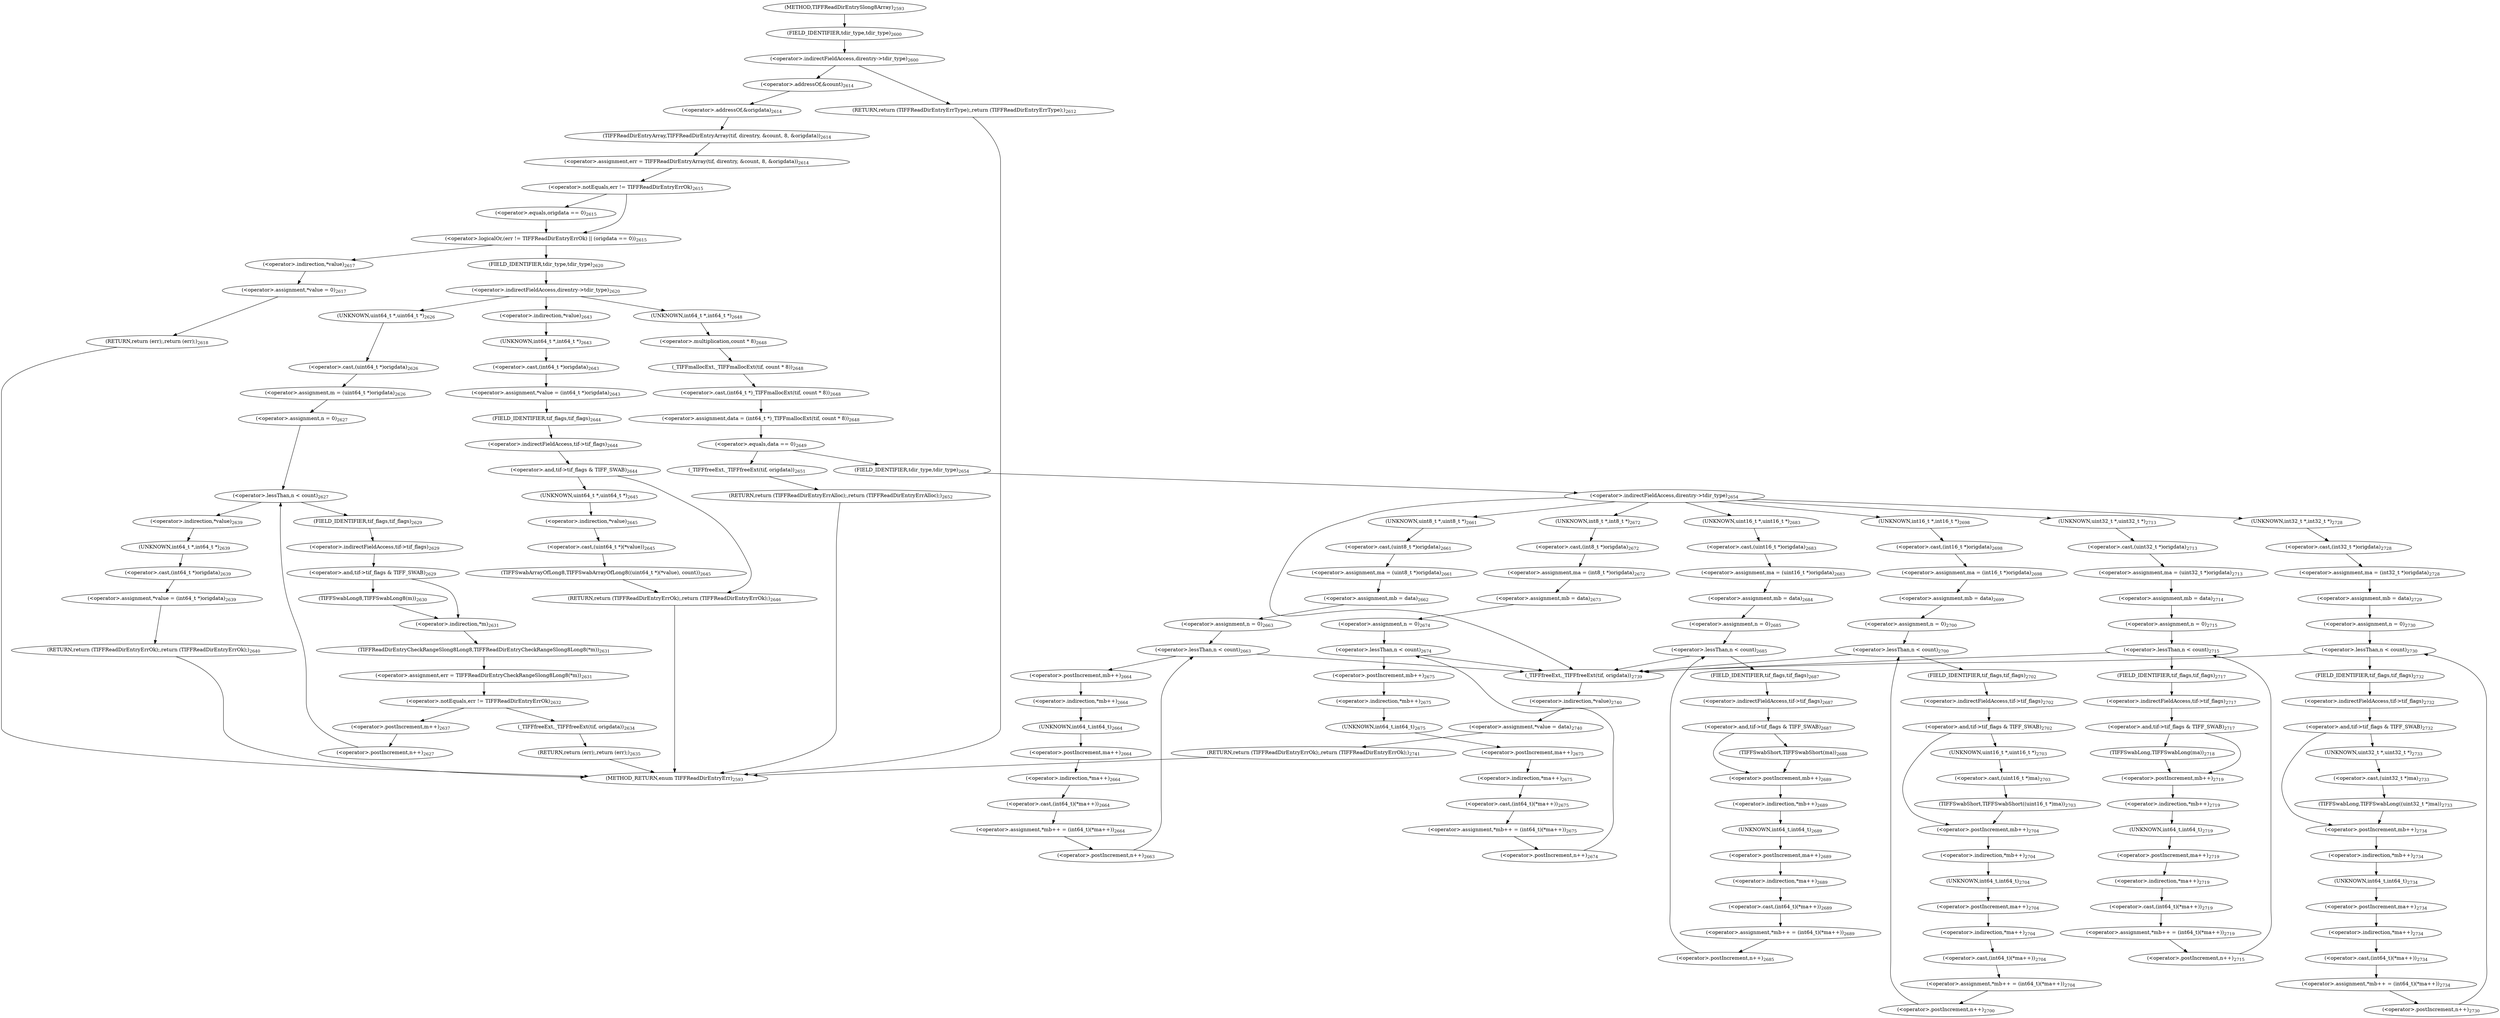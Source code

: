 digraph "TIFFReadDirEntrySlong8Array" {  
"84600" [label = <(&lt;operator&gt;.assignment,err = TIFFReadDirEntryArray(tif, direntry, &amp;count, 8, &amp;origdata))<SUB>2614</SUB>> ]
"84708" [label = <(&lt;operator&gt;.assignment,data = (int64_t *)_TIFFmallocExt(tif, count * 8))<SUB>2648</SUB>> ]
"84980" [label = <(_TIFFfreeExt,_TIFFfreeExt(tif, origdata))<SUB>2739</SUB>> ]
"84983" [label = <(&lt;operator&gt;.assignment,*value = data)<SUB>2740</SUB>> ]
"84987" [label = <(RETURN,return (TIFFReadDirEntryErrOk);,return (TIFFReadDirEntryErrOk);)<SUB>2741</SUB>> ]
"84576" [label = <(&lt;operator&gt;.indirectFieldAccess,direntry-&gt;tdir_type)<SUB>2600</SUB>> ]
"84602" [label = <(TIFFReadDirEntryArray,TIFFReadDirEntryArray(tif, direntry, &amp;count, 8, &amp;origdata))<SUB>2614</SUB>> ]
"84611" [label = <(&lt;operator&gt;.logicalOr,(err != TIFFReadDirEntryErrOk) || (origdata == 0))<SUB>2615</SUB>> ]
"84626" [label = <(&lt;operator&gt;.indirectFieldAccess,direntry-&gt;tdir_type)<SUB>2620</SUB>> ]
"84710" [label = <(&lt;operator&gt;.cast,(int64_t *)_TIFFmallocExt(tif, count * 8))<SUB>2648</SUB>> ]
"84718" [label = <(&lt;operator&gt;.equals,data == 0)<SUB>2649</SUB>> ]
"84728" [label = <(&lt;operator&gt;.indirectFieldAccess,direntry-&gt;tdir_type)<SUB>2654</SUB>> ]
"84984" [label = <(&lt;operator&gt;.indirection,*value)<SUB>2740</SUB>> ]
"84578" [label = <(FIELD_IDENTIFIER,tdir_type,tdir_type)<SUB>2600</SUB>> ]
"84598" [label = <(RETURN,return (TIFFReadDirEntryErrType);,return (TIFFReadDirEntryErrType);)<SUB>2612</SUB>> ]
"84605" [label = <(&lt;operator&gt;.addressOf,&amp;count)<SUB>2614</SUB>> ]
"84608" [label = <(&lt;operator&gt;.addressOf,&amp;origdata)<SUB>2614</SUB>> ]
"84612" [label = <(&lt;operator&gt;.notEquals,err != TIFFReadDirEntryErrOk)<SUB>2615</SUB>> ]
"84615" [label = <(&lt;operator&gt;.equals,origdata == 0)<SUB>2615</SUB>> ]
"84619" [label = <(&lt;operator&gt;.assignment,*value = 0)<SUB>2617</SUB>> ]
"84623" [label = <(RETURN,return (err);,return (err);)<SUB>2618</SUB>> ]
"84628" [label = <(FIELD_IDENTIFIER,tdir_type,tdir_type)<SUB>2620</SUB>> ]
"84687" [label = <(&lt;operator&gt;.assignment,*value = (int64_t *)origdata)<SUB>2643</SUB>> ]
"84706" [label = <(RETURN,return (TIFFReadDirEntryErrOk);,return (TIFFReadDirEntryErrOk);)<SUB>2646</SUB>> ]
"84711" [label = <(UNKNOWN,int64_t *,int64_t *)<SUB>2648</SUB>> ]
"84712" [label = <(_TIFFmallocExt,_TIFFmallocExt(tif, count * 8))<SUB>2648</SUB>> ]
"84722" [label = <(_TIFFfreeExt,_TIFFfreeExt(tif, origdata))<SUB>2651</SUB>> ]
"84725" [label = <(RETURN,return (TIFFReadDirEntryErrAlloc);,return (TIFFReadDirEntryErrAlloc);)<SUB>2652</SUB>> ]
"84730" [label = <(FIELD_IDENTIFIER,tdir_type,tdir_type)<SUB>2654</SUB>> ]
"84620" [label = <(&lt;operator&gt;.indirection,*value)<SUB>2617</SUB>> ]
"84635" [label = <(&lt;operator&gt;.assignment,m = (uint64_t *)origdata)<SUB>2626</SUB>> ]
"84677" [label = <(&lt;operator&gt;.assignment,*value = (int64_t *)origdata)<SUB>2639</SUB>> ]
"84683" [label = <(RETURN,return (TIFFReadDirEntryErrOk);,return (TIFFReadDirEntryErrOk);)<SUB>2640</SUB>> ]
"84688" [label = <(&lt;operator&gt;.indirection,*value)<SUB>2643</SUB>> ]
"84690" [label = <(&lt;operator&gt;.cast,(int64_t *)origdata)<SUB>2643</SUB>> ]
"84694" [label = <(&lt;operator&gt;.and,tif-&gt;tif_flags &amp; TIFF_SWAB)<SUB>2644</SUB>> ]
"84714" [label = <(&lt;operator&gt;.multiplication,count * 8)<SUB>2648</SUB>> ]
"84738" [label = <(&lt;operator&gt;.assignment,ma = (uint8_t *)origdata)<SUB>2661</SUB>> ]
"84743" [label = <(&lt;operator&gt;.assignment,mb = data)<SUB>2662</SUB>> ]
"84772" [label = <(&lt;operator&gt;.assignment,ma = (int8_t *)origdata)<SUB>2672</SUB>> ]
"84777" [label = <(&lt;operator&gt;.assignment,mb = data)<SUB>2673</SUB>> ]
"84806" [label = <(&lt;operator&gt;.assignment,ma = (uint16_t *)origdata)<SUB>2683</SUB>> ]
"84811" [label = <(&lt;operator&gt;.assignment,mb = data)<SUB>2684</SUB>> ]
"84850" [label = <(&lt;operator&gt;.assignment,ma = (int16_t *)origdata)<SUB>2698</SUB>> ]
"84855" [label = <(&lt;operator&gt;.assignment,mb = data)<SUB>2699</SUB>> ]
"84896" [label = <(&lt;operator&gt;.assignment,ma = (uint32_t *)origdata)<SUB>2713</SUB>> ]
"84901" [label = <(&lt;operator&gt;.assignment,mb = data)<SUB>2714</SUB>> ]
"84940" [label = <(&lt;operator&gt;.assignment,ma = (int32_t *)origdata)<SUB>2728</SUB>> ]
"84945" [label = <(&lt;operator&gt;.assignment,mb = data)<SUB>2729</SUB>> ]
"84637" [label = <(&lt;operator&gt;.cast,(uint64_t *)origdata)<SUB>2626</SUB>> ]
"84645" [label = <(&lt;operator&gt;.lessThan,n &lt; count)<SUB>2627</SUB>> ]
"84648" [label = <(&lt;operator&gt;.postIncrement,n++)<SUB>2627</SUB>> ]
"84678" [label = <(&lt;operator&gt;.indirection,*value)<SUB>2639</SUB>> ]
"84680" [label = <(&lt;operator&gt;.cast,(int64_t *)origdata)<SUB>2639</SUB>> ]
"84691" [label = <(UNKNOWN,int64_t *,int64_t *)<SUB>2643</SUB>> ]
"84695" [label = <(&lt;operator&gt;.indirectFieldAccess,tif-&gt;tif_flags)<SUB>2644</SUB>> ]
"84700" [label = <(TIFFSwabArrayOfLong8,TIFFSwabArrayOfLong8((uint64_t *)(*value), count))<SUB>2645</SUB>> ]
"84740" [label = <(&lt;operator&gt;.cast,(uint8_t *)origdata)<SUB>2661</SUB>> ]
"84751" [label = <(&lt;operator&gt;.lessThan,n &lt; count)<SUB>2663</SUB>> ]
"84754" [label = <(&lt;operator&gt;.postIncrement,n++)<SUB>2663</SUB>> ]
"84756" [label = <(&lt;operator&gt;.assignment,*mb++ = (int64_t)(*ma++))<SUB>2664</SUB>> ]
"84774" [label = <(&lt;operator&gt;.cast,(int8_t *)origdata)<SUB>2672</SUB>> ]
"84785" [label = <(&lt;operator&gt;.lessThan,n &lt; count)<SUB>2674</SUB>> ]
"84788" [label = <(&lt;operator&gt;.postIncrement,n++)<SUB>2674</SUB>> ]
"84790" [label = <(&lt;operator&gt;.assignment,*mb++ = (int64_t)(*ma++))<SUB>2675</SUB>> ]
"84808" [label = <(&lt;operator&gt;.cast,(uint16_t *)origdata)<SUB>2683</SUB>> ]
"84819" [label = <(&lt;operator&gt;.lessThan,n &lt; count)<SUB>2685</SUB>> ]
"84822" [label = <(&lt;operator&gt;.postIncrement,n++)<SUB>2685</SUB>> ]
"84852" [label = <(&lt;operator&gt;.cast,(int16_t *)origdata)<SUB>2698</SUB>> ]
"84863" [label = <(&lt;operator&gt;.lessThan,n &lt; count)<SUB>2700</SUB>> ]
"84866" [label = <(&lt;operator&gt;.postIncrement,n++)<SUB>2700</SUB>> ]
"84898" [label = <(&lt;operator&gt;.cast,(uint32_t *)origdata)<SUB>2713</SUB>> ]
"84909" [label = <(&lt;operator&gt;.lessThan,n &lt; count)<SUB>2715</SUB>> ]
"84912" [label = <(&lt;operator&gt;.postIncrement,n++)<SUB>2715</SUB>> ]
"84942" [label = <(&lt;operator&gt;.cast,(int32_t *)origdata)<SUB>2728</SUB>> ]
"84953" [label = <(&lt;operator&gt;.lessThan,n &lt; count)<SUB>2730</SUB>> ]
"84956" [label = <(&lt;operator&gt;.postIncrement,n++)<SUB>2730</SUB>> ]
"84638" [label = <(UNKNOWN,uint64_t *,uint64_t *)<SUB>2626</SUB>> ]
"84642" [label = <(&lt;operator&gt;.assignment,n = 0)<SUB>2627</SUB>> ]
"84660" [label = <(&lt;operator&gt;.assignment,err = TIFFReadDirEntryCheckRangeSlong8Long8(*m))<SUB>2631</SUB>> ]
"84675" [label = <(&lt;operator&gt;.postIncrement,m++)<SUB>2637</SUB>> ]
"84681" [label = <(UNKNOWN,int64_t *,int64_t *)<SUB>2639</SUB>> ]
"84697" [label = <(FIELD_IDENTIFIER,tif_flags,tif_flags)<SUB>2644</SUB>> ]
"84701" [label = <(&lt;operator&gt;.cast,(uint64_t *)(*value))<SUB>2645</SUB>> ]
"84741" [label = <(UNKNOWN,uint8_t *,uint8_t *)<SUB>2661</SUB>> ]
"84748" [label = <(&lt;operator&gt;.assignment,n = 0)<SUB>2663</SUB>> ]
"84757" [label = <(&lt;operator&gt;.indirection,*mb++)<SUB>2664</SUB>> ]
"84760" [label = <(&lt;operator&gt;.cast,(int64_t)(*ma++))<SUB>2664</SUB>> ]
"84775" [label = <(UNKNOWN,int8_t *,int8_t *)<SUB>2672</SUB>> ]
"84782" [label = <(&lt;operator&gt;.assignment,n = 0)<SUB>2674</SUB>> ]
"84791" [label = <(&lt;operator&gt;.indirection,*mb++)<SUB>2675</SUB>> ]
"84794" [label = <(&lt;operator&gt;.cast,(int64_t)(*ma++))<SUB>2675</SUB>> ]
"84809" [label = <(UNKNOWN,uint16_t *,uint16_t *)<SUB>2683</SUB>> ]
"84816" [label = <(&lt;operator&gt;.assignment,n = 0)<SUB>2685</SUB>> ]
"84834" [label = <(&lt;operator&gt;.assignment,*mb++ = (int64_t)(*ma++))<SUB>2689</SUB>> ]
"84853" [label = <(UNKNOWN,int16_t *,int16_t *)<SUB>2698</SUB>> ]
"84860" [label = <(&lt;operator&gt;.assignment,n = 0)<SUB>2700</SUB>> ]
"84880" [label = <(&lt;operator&gt;.assignment,*mb++ = (int64_t)(*ma++))<SUB>2704</SUB>> ]
"84899" [label = <(UNKNOWN,uint32_t *,uint32_t *)<SUB>2713</SUB>> ]
"84906" [label = <(&lt;operator&gt;.assignment,n = 0)<SUB>2715</SUB>> ]
"84924" [label = <(&lt;operator&gt;.assignment,*mb++ = (int64_t)(*ma++))<SUB>2719</SUB>> ]
"84943" [label = <(UNKNOWN,int32_t *,int32_t *)<SUB>2728</SUB>> ]
"84950" [label = <(&lt;operator&gt;.assignment,n = 0)<SUB>2730</SUB>> ]
"84970" [label = <(&lt;operator&gt;.assignment,*mb++ = (int64_t)(*ma++))<SUB>2734</SUB>> ]
"84652" [label = <(&lt;operator&gt;.and,tif-&gt;tif_flags &amp; TIFF_SWAB)<SUB>2629</SUB>> ]
"84662" [label = <(TIFFReadDirEntryCheckRangeSlong8Long8,TIFFReadDirEntryCheckRangeSlong8Long8(*m))<SUB>2631</SUB>> ]
"84666" [label = <(&lt;operator&gt;.notEquals,err != TIFFReadDirEntryErrOk)<SUB>2632</SUB>> ]
"84702" [label = <(UNKNOWN,uint64_t *,uint64_t *)<SUB>2645</SUB>> ]
"84703" [label = <(&lt;operator&gt;.indirection,*value)<SUB>2645</SUB>> ]
"84758" [label = <(&lt;operator&gt;.postIncrement,mb++)<SUB>2664</SUB>> ]
"84761" [label = <(UNKNOWN,int64_t,int64_t)<SUB>2664</SUB>> ]
"84762" [label = <(&lt;operator&gt;.indirection,*ma++)<SUB>2664</SUB>> ]
"84792" [label = <(&lt;operator&gt;.postIncrement,mb++)<SUB>2675</SUB>> ]
"84795" [label = <(UNKNOWN,int64_t,int64_t)<SUB>2675</SUB>> ]
"84796" [label = <(&lt;operator&gt;.indirection,*ma++)<SUB>2675</SUB>> ]
"84826" [label = <(&lt;operator&gt;.and,tif-&gt;tif_flags &amp; TIFF_SWAB)<SUB>2687</SUB>> ]
"84835" [label = <(&lt;operator&gt;.indirection,*mb++)<SUB>2689</SUB>> ]
"84838" [label = <(&lt;operator&gt;.cast,(int64_t)(*ma++))<SUB>2689</SUB>> ]
"84870" [label = <(&lt;operator&gt;.and,tif-&gt;tif_flags &amp; TIFF_SWAB)<SUB>2702</SUB>> ]
"84881" [label = <(&lt;operator&gt;.indirection,*mb++)<SUB>2704</SUB>> ]
"84884" [label = <(&lt;operator&gt;.cast,(int64_t)(*ma++))<SUB>2704</SUB>> ]
"84916" [label = <(&lt;operator&gt;.and,tif-&gt;tif_flags &amp; TIFF_SWAB)<SUB>2717</SUB>> ]
"84925" [label = <(&lt;operator&gt;.indirection,*mb++)<SUB>2719</SUB>> ]
"84928" [label = <(&lt;operator&gt;.cast,(int64_t)(*ma++))<SUB>2719</SUB>> ]
"84960" [label = <(&lt;operator&gt;.and,tif-&gt;tif_flags &amp; TIFF_SWAB)<SUB>2732</SUB>> ]
"84971" [label = <(&lt;operator&gt;.indirection,*mb++)<SUB>2734</SUB>> ]
"84974" [label = <(&lt;operator&gt;.cast,(int64_t)(*ma++))<SUB>2734</SUB>> ]
"84653" [label = <(&lt;operator&gt;.indirectFieldAccess,tif-&gt;tif_flags)<SUB>2629</SUB>> ]
"84658" [label = <(TIFFSwabLong8,TIFFSwabLong8(m))<SUB>2630</SUB>> ]
"84663" [label = <(&lt;operator&gt;.indirection,*m)<SUB>2631</SUB>> ]
"84670" [label = <(_TIFFfreeExt,_TIFFfreeExt(tif, origdata))<SUB>2634</SUB>> ]
"84673" [label = <(RETURN,return (err);,return (err);)<SUB>2635</SUB>> ]
"84763" [label = <(&lt;operator&gt;.postIncrement,ma++)<SUB>2664</SUB>> ]
"84797" [label = <(&lt;operator&gt;.postIncrement,ma++)<SUB>2675</SUB>> ]
"84827" [label = <(&lt;operator&gt;.indirectFieldAccess,tif-&gt;tif_flags)<SUB>2687</SUB>> ]
"84832" [label = <(TIFFSwabShort,TIFFSwabShort(ma))<SUB>2688</SUB>> ]
"84836" [label = <(&lt;operator&gt;.postIncrement,mb++)<SUB>2689</SUB>> ]
"84839" [label = <(UNKNOWN,int64_t,int64_t)<SUB>2689</SUB>> ]
"84840" [label = <(&lt;operator&gt;.indirection,*ma++)<SUB>2689</SUB>> ]
"84871" [label = <(&lt;operator&gt;.indirectFieldAccess,tif-&gt;tif_flags)<SUB>2702</SUB>> ]
"84876" [label = <(TIFFSwabShort,TIFFSwabShort((uint16_t *)ma))<SUB>2703</SUB>> ]
"84882" [label = <(&lt;operator&gt;.postIncrement,mb++)<SUB>2704</SUB>> ]
"84885" [label = <(UNKNOWN,int64_t,int64_t)<SUB>2704</SUB>> ]
"84886" [label = <(&lt;operator&gt;.indirection,*ma++)<SUB>2704</SUB>> ]
"84917" [label = <(&lt;operator&gt;.indirectFieldAccess,tif-&gt;tif_flags)<SUB>2717</SUB>> ]
"84922" [label = <(TIFFSwabLong,TIFFSwabLong(ma))<SUB>2718</SUB>> ]
"84926" [label = <(&lt;operator&gt;.postIncrement,mb++)<SUB>2719</SUB>> ]
"84929" [label = <(UNKNOWN,int64_t,int64_t)<SUB>2719</SUB>> ]
"84930" [label = <(&lt;operator&gt;.indirection,*ma++)<SUB>2719</SUB>> ]
"84961" [label = <(&lt;operator&gt;.indirectFieldAccess,tif-&gt;tif_flags)<SUB>2732</SUB>> ]
"84966" [label = <(TIFFSwabLong,TIFFSwabLong((uint32_t *)ma))<SUB>2733</SUB>> ]
"84972" [label = <(&lt;operator&gt;.postIncrement,mb++)<SUB>2734</SUB>> ]
"84975" [label = <(UNKNOWN,int64_t,int64_t)<SUB>2734</SUB>> ]
"84976" [label = <(&lt;operator&gt;.indirection,*ma++)<SUB>2734</SUB>> ]
"84655" [label = <(FIELD_IDENTIFIER,tif_flags,tif_flags)<SUB>2629</SUB>> ]
"84829" [label = <(FIELD_IDENTIFIER,tif_flags,tif_flags)<SUB>2687</SUB>> ]
"84841" [label = <(&lt;operator&gt;.postIncrement,ma++)<SUB>2689</SUB>> ]
"84873" [label = <(FIELD_IDENTIFIER,tif_flags,tif_flags)<SUB>2702</SUB>> ]
"84877" [label = <(&lt;operator&gt;.cast,(uint16_t *)ma)<SUB>2703</SUB>> ]
"84887" [label = <(&lt;operator&gt;.postIncrement,ma++)<SUB>2704</SUB>> ]
"84919" [label = <(FIELD_IDENTIFIER,tif_flags,tif_flags)<SUB>2717</SUB>> ]
"84931" [label = <(&lt;operator&gt;.postIncrement,ma++)<SUB>2719</SUB>> ]
"84963" [label = <(FIELD_IDENTIFIER,tif_flags,tif_flags)<SUB>2732</SUB>> ]
"84967" [label = <(&lt;operator&gt;.cast,(uint32_t *)ma)<SUB>2733</SUB>> ]
"84977" [label = <(&lt;operator&gt;.postIncrement,ma++)<SUB>2734</SUB>> ]
"84878" [label = <(UNKNOWN,uint16_t *,uint16_t *)<SUB>2703</SUB>> ]
"84968" [label = <(UNKNOWN,uint32_t *,uint32_t *)<SUB>2733</SUB>> ]
"84566" [label = <(METHOD,TIFFReadDirEntrySlong8Array)<SUB>2593</SUB>> ]
"84989" [label = <(METHOD_RETURN,enum TIFFReadDirEntryErr)<SUB>2593</SUB>> ]
  "84600" -> "84612" 
  "84708" -> "84718" 
  "84980" -> "84984" 
  "84983" -> "84987" 
  "84987" -> "84989" 
  "84576" -> "84605" 
  "84576" -> "84598" 
  "84602" -> "84600" 
  "84611" -> "84620" 
  "84611" -> "84628" 
  "84626" -> "84638" 
  "84626" -> "84688" 
  "84626" -> "84711" 
  "84710" -> "84708" 
  "84718" -> "84722" 
  "84718" -> "84730" 
  "84728" -> "84741" 
  "84728" -> "84775" 
  "84728" -> "84809" 
  "84728" -> "84853" 
  "84728" -> "84899" 
  "84728" -> "84943" 
  "84728" -> "84980" 
  "84984" -> "84983" 
  "84578" -> "84576" 
  "84598" -> "84989" 
  "84605" -> "84608" 
  "84608" -> "84602" 
  "84612" -> "84611" 
  "84612" -> "84615" 
  "84615" -> "84611" 
  "84619" -> "84623" 
  "84623" -> "84989" 
  "84628" -> "84626" 
  "84687" -> "84697" 
  "84706" -> "84989" 
  "84711" -> "84714" 
  "84712" -> "84710" 
  "84722" -> "84725" 
  "84725" -> "84989" 
  "84730" -> "84728" 
  "84620" -> "84619" 
  "84635" -> "84642" 
  "84677" -> "84683" 
  "84683" -> "84989" 
  "84688" -> "84691" 
  "84690" -> "84687" 
  "84694" -> "84702" 
  "84694" -> "84706" 
  "84714" -> "84712" 
  "84738" -> "84743" 
  "84743" -> "84748" 
  "84772" -> "84777" 
  "84777" -> "84782" 
  "84806" -> "84811" 
  "84811" -> "84816" 
  "84850" -> "84855" 
  "84855" -> "84860" 
  "84896" -> "84901" 
  "84901" -> "84906" 
  "84940" -> "84945" 
  "84945" -> "84950" 
  "84637" -> "84635" 
  "84645" -> "84655" 
  "84645" -> "84678" 
  "84648" -> "84645" 
  "84678" -> "84681" 
  "84680" -> "84677" 
  "84691" -> "84690" 
  "84695" -> "84694" 
  "84700" -> "84706" 
  "84740" -> "84738" 
  "84751" -> "84758" 
  "84751" -> "84980" 
  "84754" -> "84751" 
  "84756" -> "84754" 
  "84774" -> "84772" 
  "84785" -> "84792" 
  "84785" -> "84980" 
  "84788" -> "84785" 
  "84790" -> "84788" 
  "84808" -> "84806" 
  "84819" -> "84829" 
  "84819" -> "84980" 
  "84822" -> "84819" 
  "84852" -> "84850" 
  "84863" -> "84873" 
  "84863" -> "84980" 
  "84866" -> "84863" 
  "84898" -> "84896" 
  "84909" -> "84919" 
  "84909" -> "84980" 
  "84912" -> "84909" 
  "84942" -> "84940" 
  "84953" -> "84963" 
  "84953" -> "84980" 
  "84956" -> "84953" 
  "84638" -> "84637" 
  "84642" -> "84645" 
  "84660" -> "84666" 
  "84675" -> "84648" 
  "84681" -> "84680" 
  "84697" -> "84695" 
  "84701" -> "84700" 
  "84741" -> "84740" 
  "84748" -> "84751" 
  "84757" -> "84761" 
  "84760" -> "84756" 
  "84775" -> "84774" 
  "84782" -> "84785" 
  "84791" -> "84795" 
  "84794" -> "84790" 
  "84809" -> "84808" 
  "84816" -> "84819" 
  "84834" -> "84822" 
  "84853" -> "84852" 
  "84860" -> "84863" 
  "84880" -> "84866" 
  "84899" -> "84898" 
  "84906" -> "84909" 
  "84924" -> "84912" 
  "84943" -> "84942" 
  "84950" -> "84953" 
  "84970" -> "84956" 
  "84652" -> "84658" 
  "84652" -> "84663" 
  "84662" -> "84660" 
  "84666" -> "84670" 
  "84666" -> "84675" 
  "84702" -> "84703" 
  "84703" -> "84701" 
  "84758" -> "84757" 
  "84761" -> "84763" 
  "84762" -> "84760" 
  "84792" -> "84791" 
  "84795" -> "84797" 
  "84796" -> "84794" 
  "84826" -> "84832" 
  "84826" -> "84836" 
  "84835" -> "84839" 
  "84838" -> "84834" 
  "84870" -> "84878" 
  "84870" -> "84882" 
  "84881" -> "84885" 
  "84884" -> "84880" 
  "84916" -> "84922" 
  "84916" -> "84926" 
  "84925" -> "84929" 
  "84928" -> "84924" 
  "84960" -> "84968" 
  "84960" -> "84972" 
  "84971" -> "84975" 
  "84974" -> "84970" 
  "84653" -> "84652" 
  "84658" -> "84663" 
  "84663" -> "84662" 
  "84670" -> "84673" 
  "84673" -> "84989" 
  "84763" -> "84762" 
  "84797" -> "84796" 
  "84827" -> "84826" 
  "84832" -> "84836" 
  "84836" -> "84835" 
  "84839" -> "84841" 
  "84840" -> "84838" 
  "84871" -> "84870" 
  "84876" -> "84882" 
  "84882" -> "84881" 
  "84885" -> "84887" 
  "84886" -> "84884" 
  "84917" -> "84916" 
  "84922" -> "84926" 
  "84926" -> "84925" 
  "84929" -> "84931" 
  "84930" -> "84928" 
  "84961" -> "84960" 
  "84966" -> "84972" 
  "84972" -> "84971" 
  "84975" -> "84977" 
  "84976" -> "84974" 
  "84655" -> "84653" 
  "84829" -> "84827" 
  "84841" -> "84840" 
  "84873" -> "84871" 
  "84877" -> "84876" 
  "84887" -> "84886" 
  "84919" -> "84917" 
  "84931" -> "84930" 
  "84963" -> "84961" 
  "84967" -> "84966" 
  "84977" -> "84976" 
  "84878" -> "84877" 
  "84968" -> "84967" 
  "84566" -> "84578" 
}
